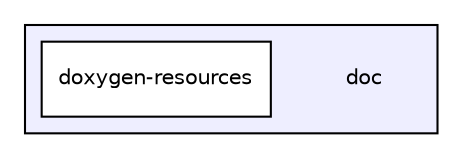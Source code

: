 digraph "doc" {
  compound=true
  node [ fontsize="10", fontname="Helvetica"];
  edge [ labelfontsize="10", labelfontname="Helvetica"];
  subgraph clusterdir_08d5440f290d6478c504c96367481f67 {
    graph [ bgcolor="#eeeeff", pencolor="black", label="" URL="dir_08d5440f290d6478c504c96367481f67.html"];
    dir_08d5440f290d6478c504c96367481f67 [shape=plaintext label="doc"];
    dir_d5045e43ab16e385cc6b7b55496d7d31 [shape=box label="doxygen-resources" color="black" fillcolor="white" style="filled" URL="dir_d5045e43ab16e385cc6b7b55496d7d31.html"];
  }
}
